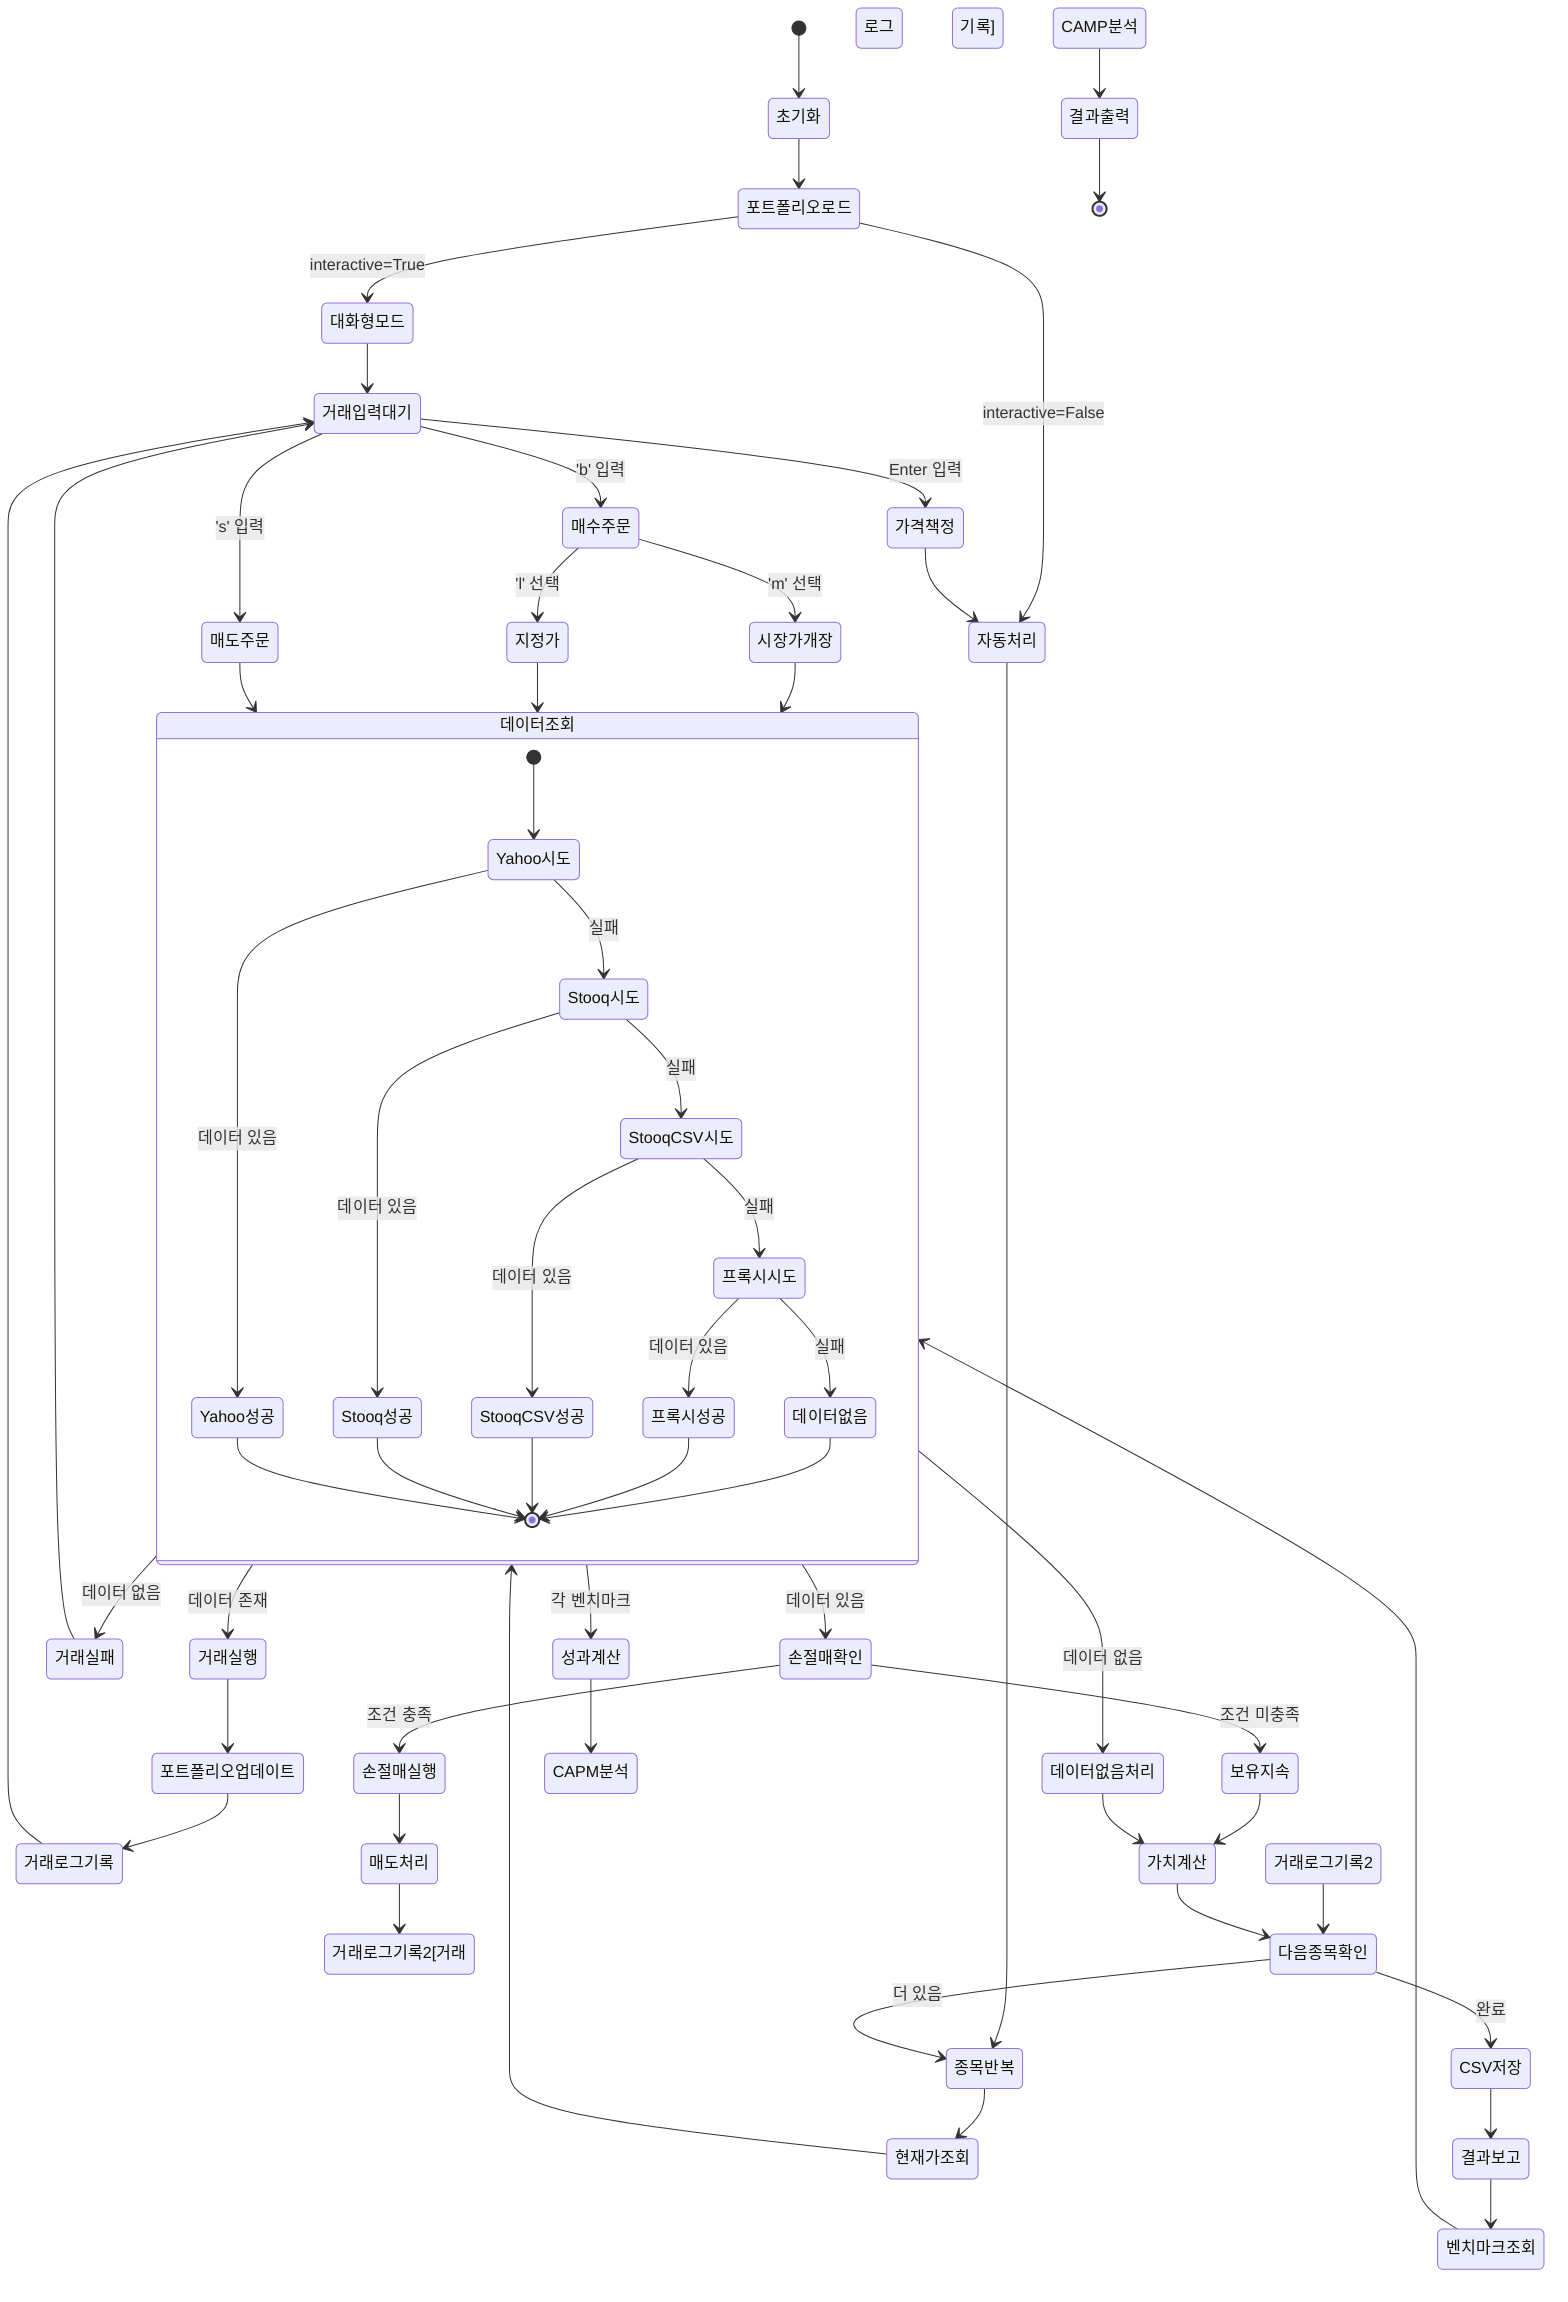 stateDiagram-v2
    [*] --> 초기화
    초기화 --> 포트폴리오로드
    포트폴리오로드 --> 대화형모드 : interactive=True
    포트폴리오로드 --> 자동처리 : interactive=False
    
    대화형모드 --> 거래입력대기
    거래입력대기 --> 매수주문 : 'b' 입력
    거래입력대기 --> 매도주문 : 's' 입력
    거래입력대기 --> 가격책정 : Enter 입력
    
    매수주문 --> 시장가개장 : 'm' 선택
    매수주문 --> 지정가 : 'l' 선택
    
    시장가개장 --> 데이터조회
    지정가 --> 데이터조회
    매도주문 --> 데이터조회
    
    state 데이터조회 {
        [*] --> Yahoo시도
        Yahoo시도 --> Yahoo성공 : 데이터 있음
        Yahoo시도 --> Stooq시도 : 실패
        Stooq시도 --> Stooq성공 : 데이터 있음
        Stooq시도 --> StooqCSV시도 : 실패
        StooqCSV시도 --> StooqCSV성공 : 데이터 있음
        StooqCSV시도 --> 프록시시도 : 실패
        프록시시도 --> 프록시성공 : 데이터 있음
        프록시시도 --> 데이터없음 : 실패
        Yahoo성공 --> [*]
        Stooq성공 --> [*]
        StooqCSV성공 --> [*]
        프록시성공 --> [*]
        데이터없음 --> [*]
    }
    
    데이터조회 --> 거래실행 : 데이터 존재
    데이터조회 --> 거래실패 : 데이터 없음
    
    거래실행 --> 포트폴리오업데이트
    거래실패 --> 거래입력대기
    포트폴리오업데이트 --> 거래로그기록
    거래로그기록 --> 거래입력대기
    
    가격책정 --> 자동처리
    자동처리 --> 종목반복
    
    종목반복 --> 현재가조회
    현재가조회 --> 데이터조회
    데이터조회 --> 손절매확인 : 데이터 있음
    데이터조회 --> 데이터없음처리 : 데이터 없음
    
    손절매확인 --> 손절매실행 : 조건 충족
    손절매확인 --> 보유지속 : 조건 미충족
    
    손절매실행 --> 매도처리
    매도처리 --> 거래로그기록2[거래 로그 기록]
    보유지속 --> 가치계산
    데이터없음처리 --> 가치계산
    거래로그기록2 --> 다음종목확인
    가치계산 --> 다음종목확인
    
    다음종목확인 --> 종목반복 : 더 있음
    다음종목확인 --> CSV저장 : 완료
    
    CSV저장 --> 결과보고
    결과보고 --> 벤치마크조회
    벤치마크조회 --> 데이터조회
    데이터조회 --> 성과계산 : 각 벤치마크
    성과계산 --> CAPM분석
    CAMP분석 --> 결과출력
    결과출력 --> [*]